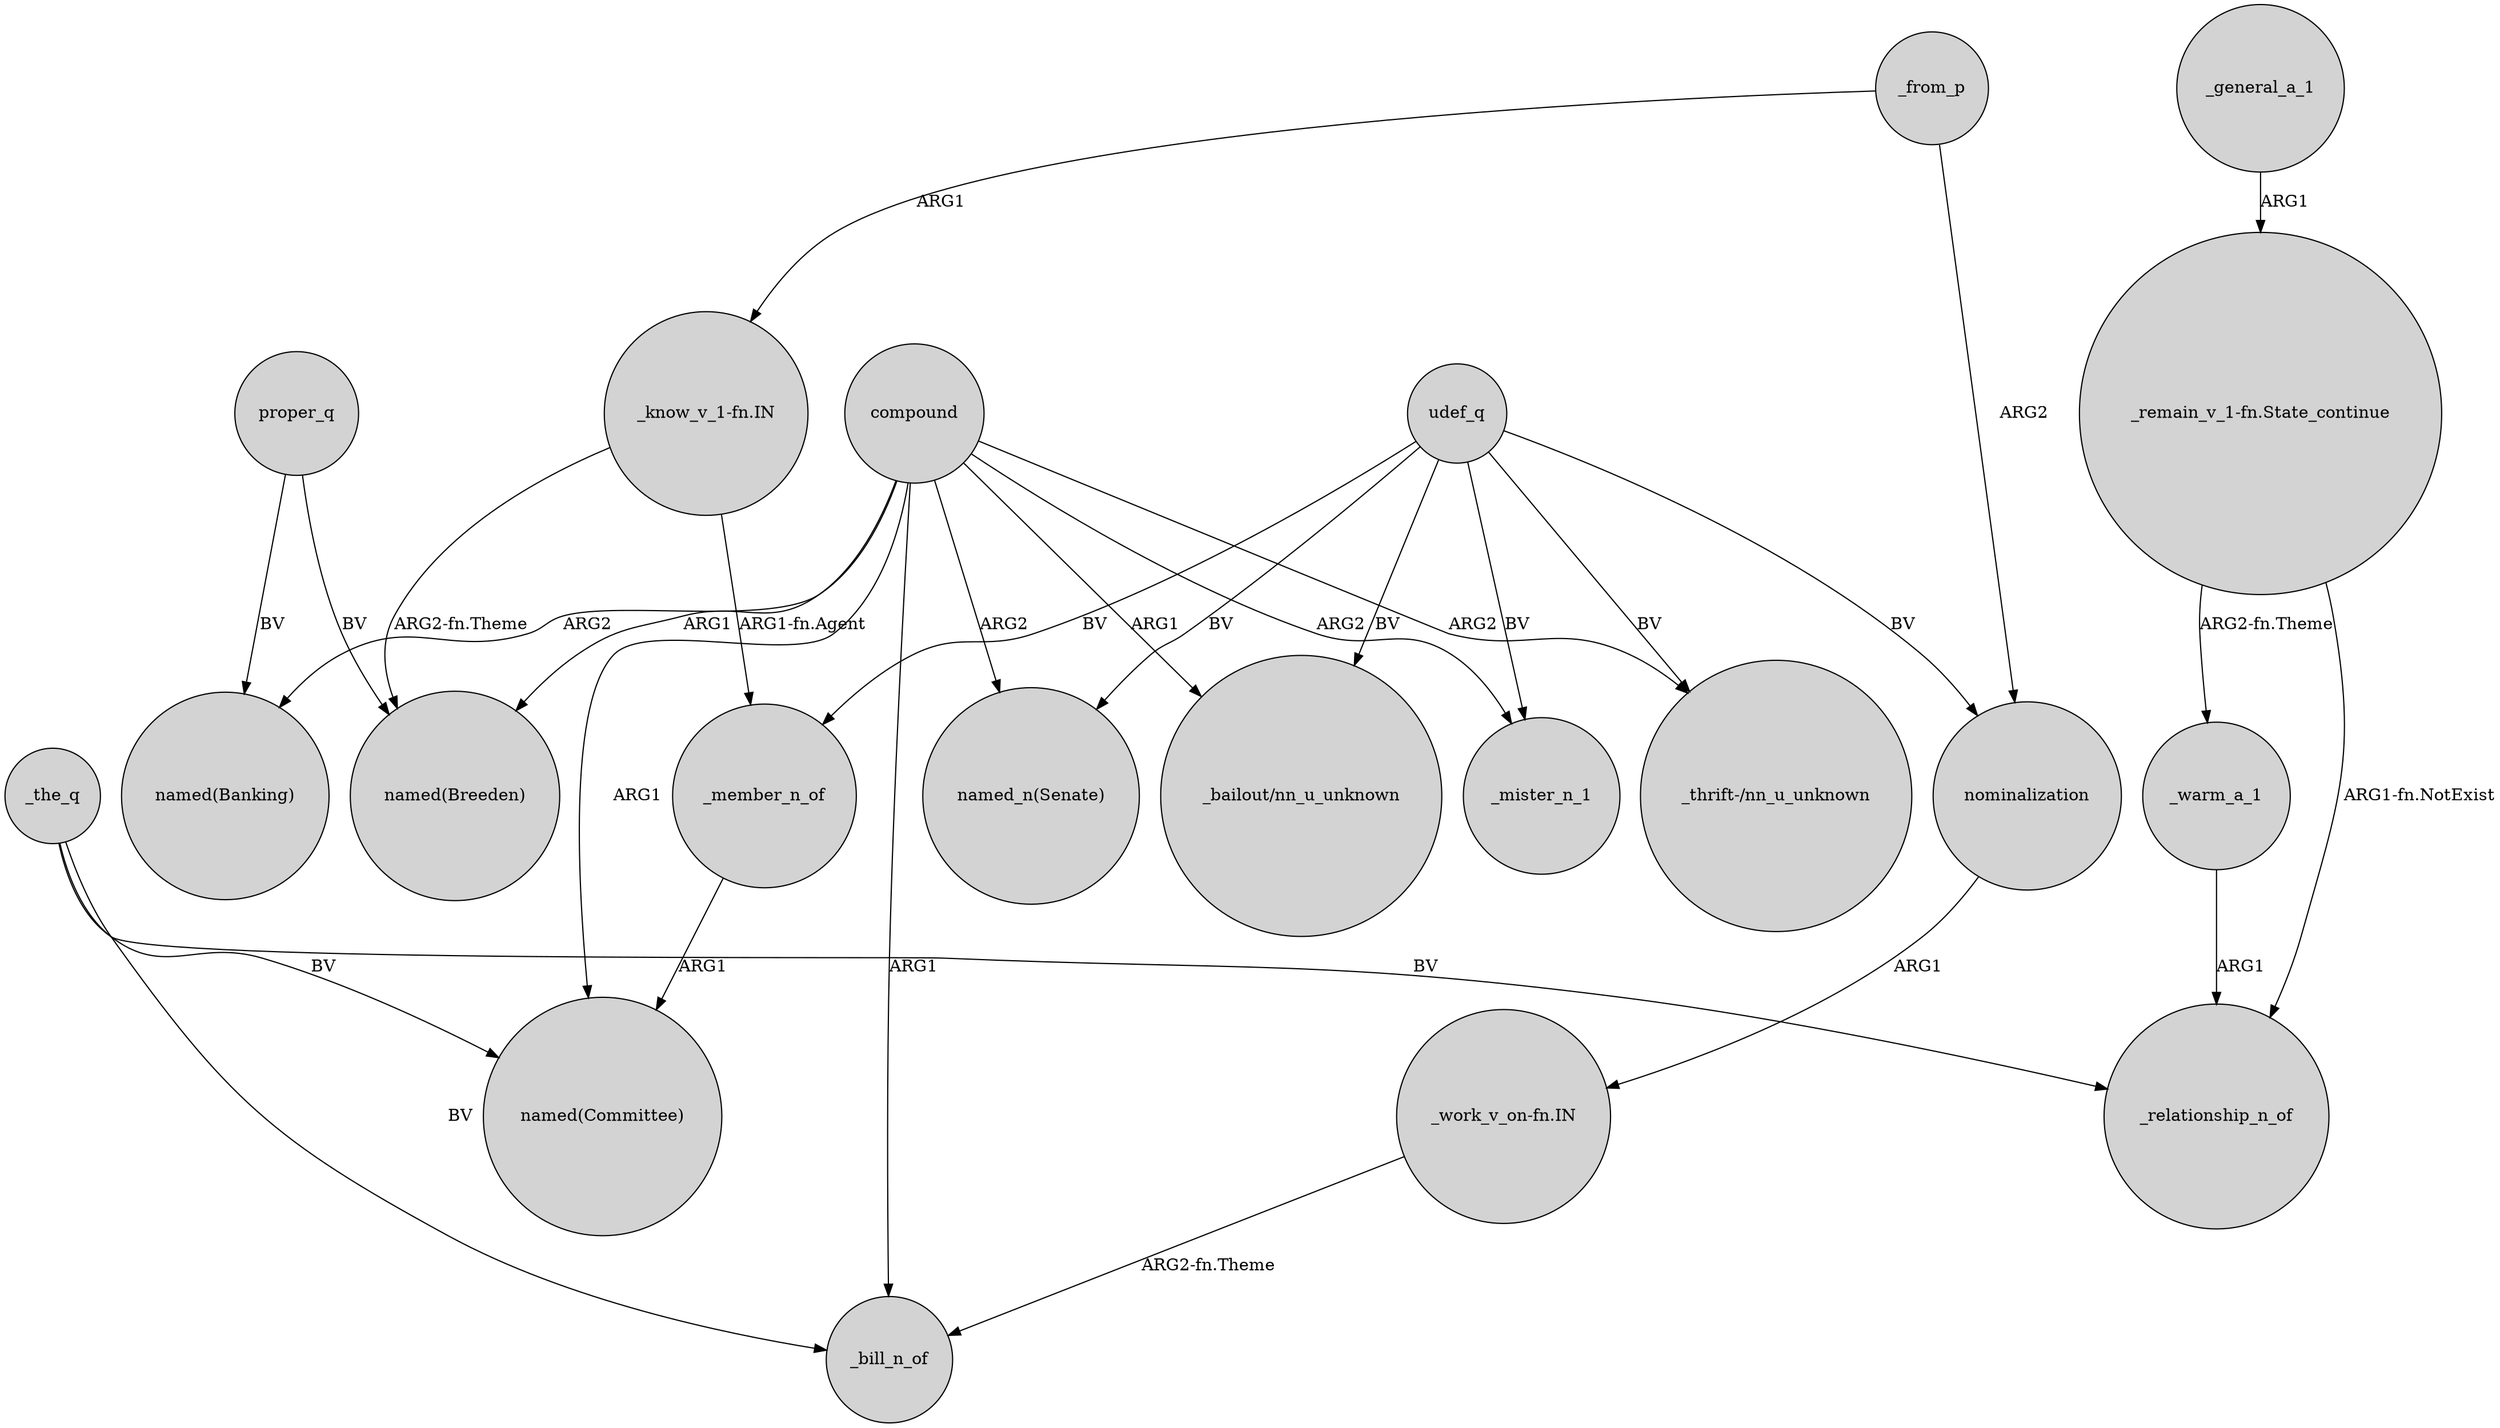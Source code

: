 digraph {
	node [shape=circle style=filled]
	_the_q -> _bill_n_of [label=BV]
	"_remain_v_1-fn.State_continue" -> _relationship_n_of [label="ARG1-fn.NotExist"]
	compound -> _bill_n_of [label=ARG1]
	proper_q -> "named(Banking)" [label=BV]
	"_know_v_1-fn.IN" -> _member_n_of [label="ARG1-fn.Agent"]
	compound -> _mister_n_1 [label=ARG2]
	udef_q -> _mister_n_1 [label=BV]
	_warm_a_1 -> _relationship_n_of [label=ARG1]
	"_know_v_1-fn.IN" -> "named(Breeden)" [label="ARG2-fn.Theme"]
	udef_q -> "_thrift-/nn_u_unknown" [label=BV]
	compound -> "_bailout/nn_u_unknown" [label=ARG1]
	udef_q -> "_bailout/nn_u_unknown" [label=BV]
	_from_p -> "_know_v_1-fn.IN" [label=ARG1]
	udef_q -> _member_n_of [label=BV]
	compound -> "named_n(Senate)" [label=ARG2]
	"_remain_v_1-fn.State_continue" -> _warm_a_1 [label="ARG2-fn.Theme"]
	udef_q -> nominalization [label=BV]
	_member_n_of -> "named(Committee)" [label=ARG1]
	compound -> "named(Committee)" [label=ARG1]
	udef_q -> "named_n(Senate)" [label=BV]
	_from_p -> nominalization [label=ARG2]
	compound -> "named(Banking)" [label=ARG2]
	proper_q -> "named(Breeden)" [label=BV]
	_the_q -> "named(Committee)" [label=BV]
	_the_q -> _relationship_n_of [label=BV]
	nominalization -> "_work_v_on-fn.IN" [label=ARG1]
	compound -> "_thrift-/nn_u_unknown" [label=ARG2]
	compound -> "named(Breeden)" [label=ARG1]
	_general_a_1 -> "_remain_v_1-fn.State_continue" [label=ARG1]
	"_work_v_on-fn.IN" -> _bill_n_of [label="ARG2-fn.Theme"]
}
